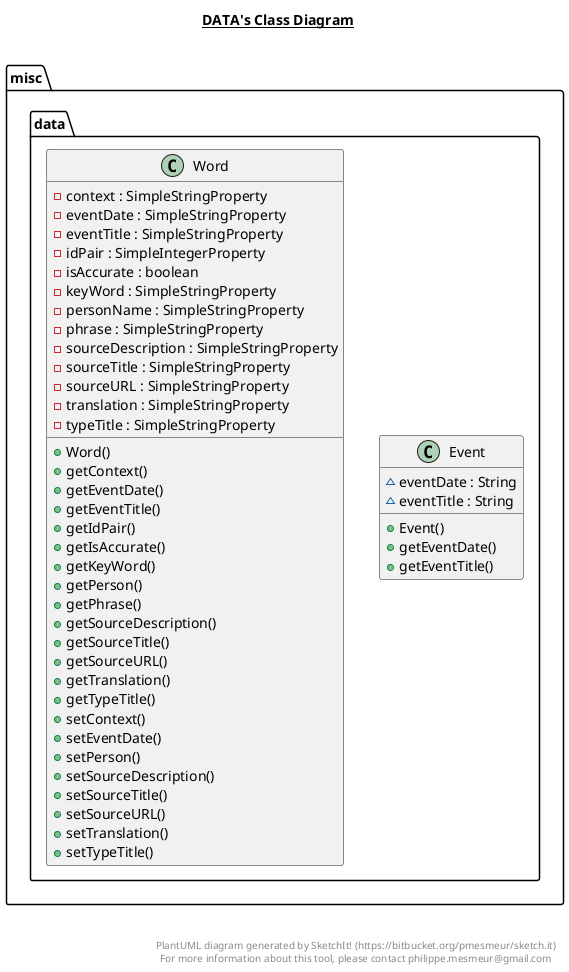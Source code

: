 @startuml

title __DATA's Class Diagram__\n

  namespace misc {
    namespace data {
      class misc.data.Event {
          ~ eventDate : String
          ~ eventTitle : String
          + Event()
          + getEventDate()
          + getEventTitle()
      }

      class misc.data.Word {
          - context : SimpleStringProperty
          - eventDate : SimpleStringProperty
          - eventTitle : SimpleStringProperty
          - idPair : SimpleIntegerProperty
          - isAccurate : boolean
          - keyWord : SimpleStringProperty
          - personName : SimpleStringProperty
          - phrase : SimpleStringProperty
          - sourceDescription : SimpleStringProperty
          - sourceTitle : SimpleStringProperty
          - sourceURL : SimpleStringProperty
          - translation : SimpleStringProperty
          - typeTitle : SimpleStringProperty
          + Word()
          + getContext()
          + getEventDate()
          + getEventTitle()
          + getIdPair()
          + getIsAccurate()
          + getKeyWord()
          + getPerson()
          + getPhrase()
          + getSourceDescription()
          + getSourceTitle()
          + getSourceURL()
          + getTranslation()
          + getTypeTitle()
          + setContext()
          + setEventDate()
          + setPerson()
          + setSourceDescription()
          + setSourceTitle()
          + setSourceURL()
          + setTranslation()
          + setTypeTitle()
      }
    }
  }
  



right footer


PlantUML diagram generated by SketchIt! (https://bitbucket.org/pmesmeur/sketch.it)
For more information about this tool, please contact philippe.mesmeur@gmail.com
endfooter

@enduml

